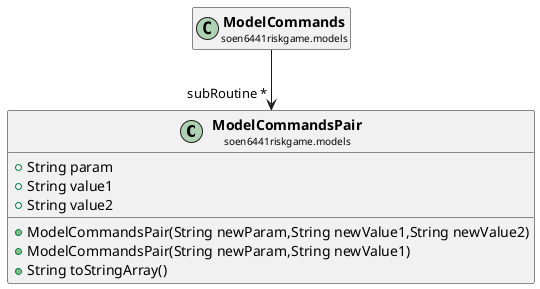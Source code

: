 @startuml

skinparam svgLinkTarget _parent
skinparam linetype ortho
set namespaceSeparator none
class "<b><size:14>ModelCommandsPair</b>\n<size:10>soen6441riskgame.models" as soen6441riskgame.models.ModelCommandsPair  [[../../soen6441riskgame/models/ModelCommandsPair.html{soen6441riskgame.models.ModelCommandsPair}]] {
+String param
+String value1
+String value2
+ModelCommandsPair(String newParam,String newValue1,String newValue2)
+ModelCommandsPair(String newParam,String newValue1)
+String toStringArray()
}


class "<b><size:14>ModelCommands</b>\n<size:10>soen6441riskgame.models" as soen6441riskgame.models.ModelCommands  [[../../soen6441riskgame/models/ModelCommands.html{soen6441riskgame.models.ModelCommands}]] {
}

hide soen6441riskgame.models.ModelCommands fields
hide soen6441riskgame.models.ModelCommands methods

soen6441riskgame.models.ModelCommands -->  "subRoutine *" soen6441riskgame.models.ModelCommandsPair


@enduml
